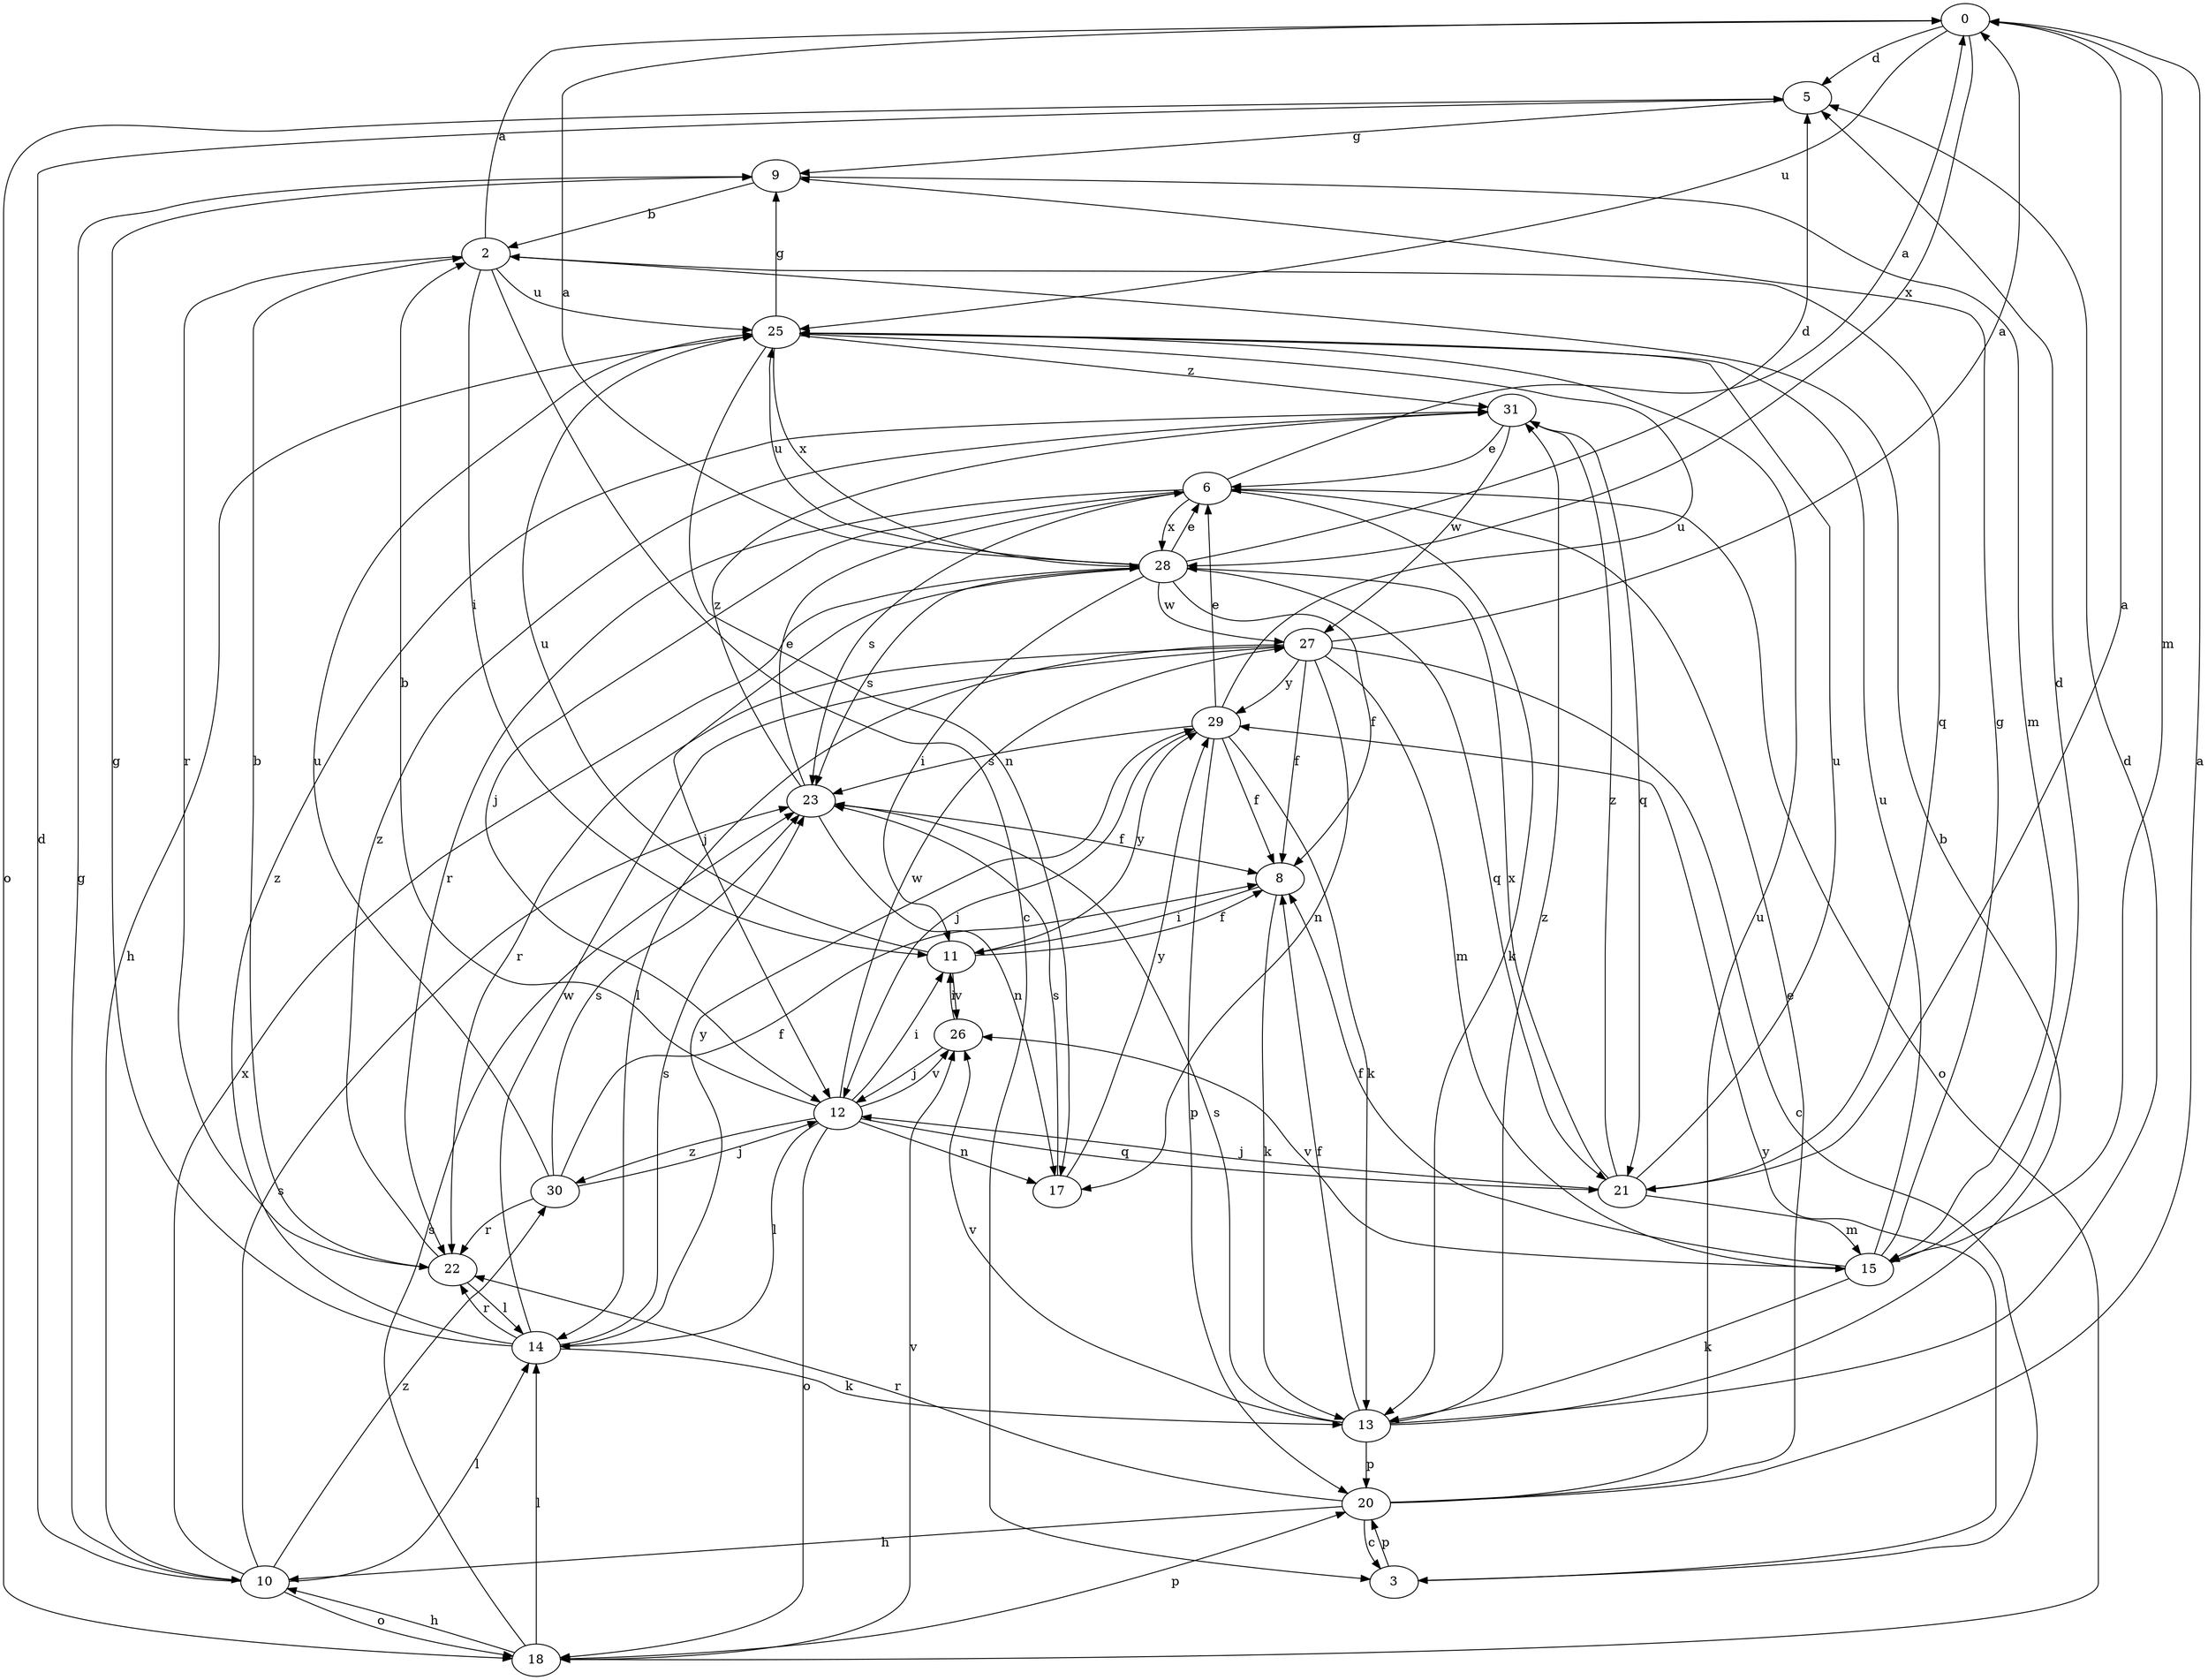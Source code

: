 strict digraph  {
0;
2;
3;
5;
6;
8;
9;
10;
11;
12;
13;
14;
15;
17;
18;
20;
21;
22;
23;
25;
26;
27;
28;
29;
30;
31;
0 -> 5  [label=d];
0 -> 15  [label=m];
0 -> 25  [label=u];
0 -> 28  [label=x];
2 -> 0  [label=a];
2 -> 3  [label=c];
2 -> 11  [label=i];
2 -> 21  [label=q];
2 -> 22  [label=r];
2 -> 25  [label=u];
3 -> 20  [label=p];
3 -> 29  [label=y];
5 -> 9  [label=g];
5 -> 18  [label=o];
6 -> 0  [label=a];
6 -> 12  [label=j];
6 -> 13  [label=k];
6 -> 18  [label=o];
6 -> 22  [label=r];
6 -> 23  [label=s];
6 -> 28  [label=x];
8 -> 11  [label=i];
8 -> 13  [label=k];
9 -> 2  [label=b];
9 -> 15  [label=m];
10 -> 5  [label=d];
10 -> 9  [label=g];
10 -> 14  [label=l];
10 -> 18  [label=o];
10 -> 23  [label=s];
10 -> 28  [label=x];
10 -> 30  [label=z];
11 -> 8  [label=f];
11 -> 25  [label=u];
11 -> 26  [label=v];
11 -> 29  [label=y];
12 -> 2  [label=b];
12 -> 11  [label=i];
12 -> 14  [label=l];
12 -> 17  [label=n];
12 -> 18  [label=o];
12 -> 21  [label=q];
12 -> 26  [label=v];
12 -> 27  [label=w];
12 -> 30  [label=z];
13 -> 2  [label=b];
13 -> 5  [label=d];
13 -> 8  [label=f];
13 -> 20  [label=p];
13 -> 23  [label=s];
13 -> 26  [label=v];
13 -> 31  [label=z];
14 -> 9  [label=g];
14 -> 13  [label=k];
14 -> 22  [label=r];
14 -> 23  [label=s];
14 -> 27  [label=w];
14 -> 29  [label=y];
14 -> 31  [label=z];
15 -> 5  [label=d];
15 -> 8  [label=f];
15 -> 9  [label=g];
15 -> 13  [label=k];
15 -> 25  [label=u];
15 -> 26  [label=v];
17 -> 23  [label=s];
17 -> 29  [label=y];
18 -> 10  [label=h];
18 -> 14  [label=l];
18 -> 20  [label=p];
18 -> 23  [label=s];
18 -> 26  [label=v];
20 -> 0  [label=a];
20 -> 3  [label=c];
20 -> 6  [label=e];
20 -> 10  [label=h];
20 -> 22  [label=r];
20 -> 25  [label=u];
21 -> 0  [label=a];
21 -> 12  [label=j];
21 -> 15  [label=m];
21 -> 25  [label=u];
21 -> 28  [label=x];
21 -> 31  [label=z];
22 -> 2  [label=b];
22 -> 14  [label=l];
22 -> 31  [label=z];
23 -> 6  [label=e];
23 -> 8  [label=f];
23 -> 17  [label=n];
23 -> 31  [label=z];
25 -> 9  [label=g];
25 -> 10  [label=h];
25 -> 17  [label=n];
25 -> 28  [label=x];
25 -> 31  [label=z];
26 -> 11  [label=i];
26 -> 12  [label=j];
27 -> 0  [label=a];
27 -> 3  [label=c];
27 -> 8  [label=f];
27 -> 14  [label=l];
27 -> 15  [label=m];
27 -> 17  [label=n];
27 -> 22  [label=r];
27 -> 29  [label=y];
28 -> 0  [label=a];
28 -> 5  [label=d];
28 -> 6  [label=e];
28 -> 8  [label=f];
28 -> 11  [label=i];
28 -> 12  [label=j];
28 -> 21  [label=q];
28 -> 23  [label=s];
28 -> 25  [label=u];
28 -> 27  [label=w];
29 -> 6  [label=e];
29 -> 8  [label=f];
29 -> 12  [label=j];
29 -> 13  [label=k];
29 -> 20  [label=p];
29 -> 23  [label=s];
29 -> 25  [label=u];
30 -> 8  [label=f];
30 -> 12  [label=j];
30 -> 22  [label=r];
30 -> 23  [label=s];
30 -> 25  [label=u];
31 -> 6  [label=e];
31 -> 21  [label=q];
31 -> 27  [label=w];
}
